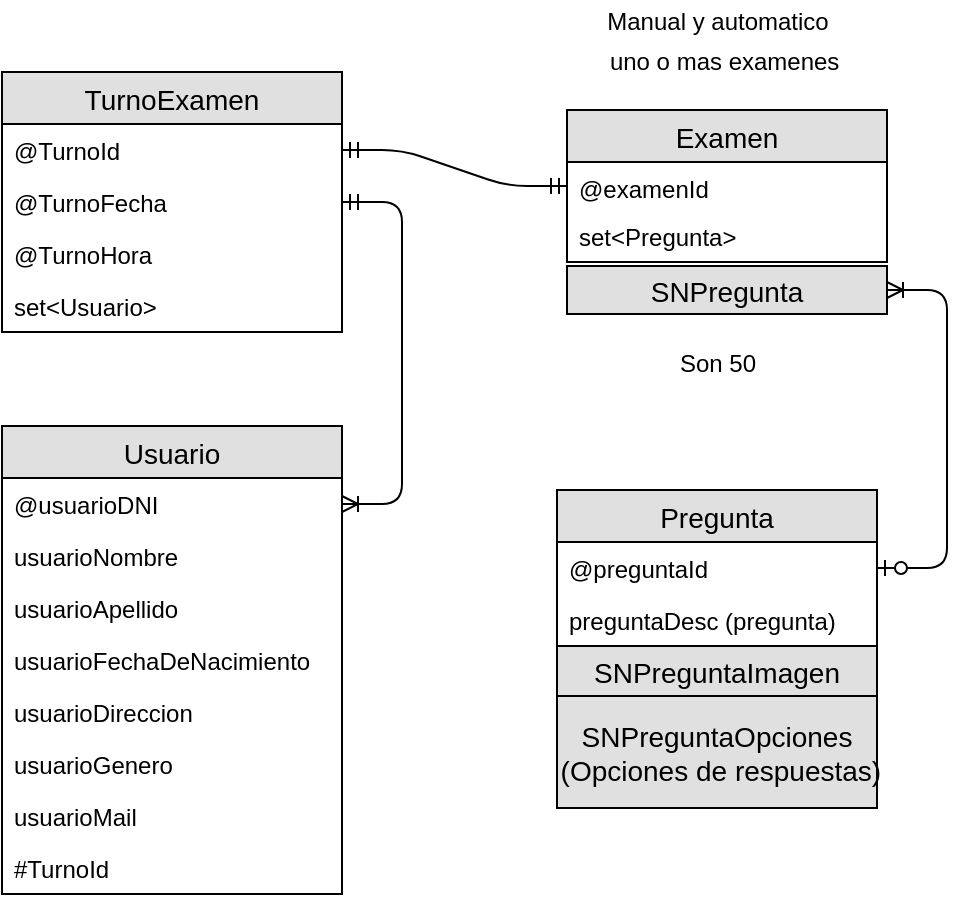 <mxfile version="12.2.3" type="google" pages="1"><diagram id="G_xEM3ju_qdMT6NTSVNw" name="Page-1"><mxGraphModel dx="854" dy="388" grid="1" gridSize="10" guides="1" tooltips="1" connect="1" arrows="1" fold="1" page="1" pageScale="1" pageWidth="827" pageHeight="1169" math="0" shadow="0"><root><mxCell id="0"/><mxCell id="1" parent="0"/><mxCell id="JiwpF6RqoBSx3LBzPysv-1" value="Examen" style="swimlane;fontStyle=0;childLayout=stackLayout;horizontal=1;startSize=26;fillColor=#e0e0e0;horizontalStack=0;resizeParent=1;resizeParentMax=0;resizeLast=0;collapsible=1;marginBottom=0;swimlaneFillColor=#ffffff;align=center;fontSize=14;fontColor=#000000;" parent="1" vertex="1"><mxGeometry x="482.5" y="215" width="160" height="76" as="geometry"/></mxCell><mxCell id="JiwpF6RqoBSx3LBzPysv-2" value="@examenId" style="text;strokeColor=none;fillColor=none;spacingLeft=4;spacingRight=4;overflow=hidden;rotatable=0;points=[[0,0.5],[1,0.5]];portConstraint=eastwest;fontSize=12;fontColor=#000000;" parent="JiwpF6RqoBSx3LBzPysv-1" vertex="1"><mxGeometry y="26" width="160" height="24" as="geometry"/></mxCell><mxCell id="JiwpF6RqoBSx3LBzPysv-3" value="set&lt;Pregunta&gt;" style="text;strokeColor=none;fillColor=none;spacingLeft=4;spacingRight=4;overflow=hidden;rotatable=0;points=[[0,0.5],[1,0.5]];portConstraint=eastwest;fontSize=12;fontColor=#000000;" parent="JiwpF6RqoBSx3LBzPysv-1" vertex="1"><mxGeometry y="50" width="160" height="26" as="geometry"/></mxCell><mxCell id="JiwpF6RqoBSx3LBzPysv-11" value="SNPreguntaImagen" style="text;align=center;verticalAlign=middle;spacingLeft=4;spacingRight=4;strokeColor=#000000;fillColor=#e0e0e0;rotatable=0;points=[[0,0.5],[1,0.5]];portConstraint=eastwest;fontSize=14;fontColor=#000000;" parent="1" vertex="1"><mxGeometry x="477.5" y="483" width="160" height="25" as="geometry"/></mxCell><mxCell id="JiwpF6RqoBSx3LBzPysv-12" value="SNPreguntaOpciones&#10; (Opciones de respuestas)" style="text;align=center;verticalAlign=middle;spacingLeft=4;spacingRight=4;strokeColor=#000000;fillColor=#e0e0e0;rotatable=0;points=[[0,0.5],[1,0.5]];portConstraint=eastwest;fontSize=14;fontColor=#000000;" parent="1" vertex="1"><mxGeometry x="477.5" y="508" width="160" height="56" as="geometry"/></mxCell><mxCell id="JiwpF6RqoBSx3LBzPysv-14" value="SNPregunta" style="text;align=center;verticalAlign=middle;spacingLeft=4;spacingRight=4;strokeColor=#000000;fillColor=#e0e0e0;rotatable=0;points=[[0,0.5],[1,0.5]];portConstraint=eastwest;fontSize=14;fontColor=#000000;" parent="1" vertex="1"><mxGeometry x="482.5" y="293" width="160" height="24" as="geometry"/></mxCell><mxCell id="JiwpF6RqoBSx3LBzPysv-15" value="Pregunta" style="swimlane;fontStyle=0;childLayout=stackLayout;horizontal=1;startSize=26;fillColor=#e0e0e0;horizontalStack=0;resizeParent=1;resizeParentMax=0;resizeLast=0;collapsible=1;marginBottom=0;swimlaneFillColor=#ffffff;align=center;fontSize=14;fontColor=#000000;" parent="1" vertex="1"><mxGeometry x="477.5" y="405" width="160" height="78" as="geometry"/></mxCell><mxCell id="JiwpF6RqoBSx3LBzPysv-16" value="@preguntaId" style="text;strokeColor=none;fillColor=none;spacingLeft=4;spacingRight=4;overflow=hidden;rotatable=0;points=[[0,0.5],[1,0.5]];portConstraint=eastwest;fontSize=12;fontColor=#000000;" parent="JiwpF6RqoBSx3LBzPysv-15" vertex="1"><mxGeometry y="26" width="160" height="26" as="geometry"/></mxCell><mxCell id="JiwpF6RqoBSx3LBzPysv-17" value="preguntaDesc (pregunta)" style="text;strokeColor=none;fillColor=none;spacingLeft=4;spacingRight=4;overflow=hidden;rotatable=0;points=[[0,0.5],[1,0.5]];portConstraint=eastwest;fontSize=12;fontColor=#000000;" parent="JiwpF6RqoBSx3LBzPysv-15" vertex="1"><mxGeometry y="52" width="160" height="26" as="geometry"/></mxCell><mxCell id="JiwpF6RqoBSx3LBzPysv-24" value="Usuario" style="swimlane;fontStyle=0;childLayout=stackLayout;horizontal=1;startSize=26;fillColor=#e0e0e0;horizontalStack=0;resizeParent=1;resizeParentMax=0;resizeLast=0;collapsible=1;marginBottom=0;swimlaneFillColor=#ffffff;align=center;fontSize=14;fontColor=#000000;" parent="1" vertex="1"><mxGeometry x="200" y="373" width="170" height="234" as="geometry"/></mxCell><mxCell id="JiwpF6RqoBSx3LBzPysv-26" value="@usuarioDNI" style="text;strokeColor=none;fillColor=none;spacingLeft=4;spacingRight=4;overflow=hidden;rotatable=0;points=[[0,0.5],[1,0.5]];portConstraint=eastwest;fontSize=12;fontColor=#000000;" parent="JiwpF6RqoBSx3LBzPysv-24" vertex="1"><mxGeometry y="26" width="170" height="26" as="geometry"/></mxCell><mxCell id="JiwpF6RqoBSx3LBzPysv-28" value="usuarioNombre" style="text;strokeColor=none;fillColor=none;spacingLeft=4;spacingRight=4;overflow=hidden;rotatable=0;points=[[0,0.5],[1,0.5]];portConstraint=eastwest;fontSize=12;fontColor=#000000;" parent="JiwpF6RqoBSx3LBzPysv-24" vertex="1"><mxGeometry y="52" width="170" height="26" as="geometry"/></mxCell><mxCell id="JiwpF6RqoBSx3LBzPysv-27" value="usuarioApellido" style="text;strokeColor=none;fillColor=none;spacingLeft=4;spacingRight=4;overflow=hidden;rotatable=0;points=[[0,0.5],[1,0.5]];portConstraint=eastwest;fontSize=12;fontColor=#000000;" parent="JiwpF6RqoBSx3LBzPysv-24" vertex="1"><mxGeometry y="78" width="170" height="26" as="geometry"/></mxCell><mxCell id="JiwpF6RqoBSx3LBzPysv-31" value="usuarioFechaDeNacimiento" style="text;strokeColor=none;fillColor=none;spacingLeft=4;spacingRight=4;overflow=hidden;rotatable=0;points=[[0,0.5],[1,0.5]];portConstraint=eastwest;fontSize=12;fontColor=#000000;" parent="JiwpF6RqoBSx3LBzPysv-24" vertex="1"><mxGeometry y="104" width="170" height="26" as="geometry"/></mxCell><mxCell id="JiwpF6RqoBSx3LBzPysv-30" value="usuarioDireccion" style="text;strokeColor=none;fillColor=none;spacingLeft=4;spacingRight=4;overflow=hidden;rotatable=0;points=[[0,0.5],[1,0.5]];portConstraint=eastwest;fontSize=12;fontColor=#000000;" parent="JiwpF6RqoBSx3LBzPysv-24" vertex="1"><mxGeometry y="130" width="170" height="26" as="geometry"/></mxCell><mxCell id="JiwpF6RqoBSx3LBzPysv-29" value="usuarioGenero" style="text;strokeColor=none;fillColor=none;spacingLeft=4;spacingRight=4;overflow=hidden;rotatable=0;points=[[0,0.5],[1,0.5]];portConstraint=eastwest;fontSize=12;fontColor=#000000;" parent="JiwpF6RqoBSx3LBzPysv-24" vertex="1"><mxGeometry y="156" width="170" height="26" as="geometry"/></mxCell><mxCell id="JiwpF6RqoBSx3LBzPysv-32" value="usuarioMail" style="text;strokeColor=none;fillColor=none;spacingLeft=4;spacingRight=4;overflow=hidden;rotatable=0;points=[[0,0.5],[1,0.5]];portConstraint=eastwest;fontSize=12;fontColor=#000000;" parent="JiwpF6RqoBSx3LBzPysv-24" vertex="1"><mxGeometry y="182" width="170" height="26" as="geometry"/></mxCell><mxCell id="FaqLX7bP1X-kMNLe-5Ph-3" value="#TurnoId" style="text;strokeColor=none;fillColor=none;spacingLeft=4;spacingRight=4;overflow=hidden;rotatable=0;points=[[0,0.5],[1,0.5]];portConstraint=eastwest;fontSize=12;fontColor=#000000;" parent="JiwpF6RqoBSx3LBzPysv-24" vertex="1"><mxGeometry y="208" width="170" height="26" as="geometry"/></mxCell><mxCell id="JiwpF6RqoBSx3LBzPysv-35" value="" style="edgeStyle=entityRelationEdgeStyle;fontSize=12;html=1;endArrow=ERoneToMany;startArrow=ERmandOne;" parent="1" source="nG7BXWzoaNEJGEftnWy6-16" target="JiwpF6RqoBSx3LBzPysv-26" edge="1"><mxGeometry width="100" height="100" relative="1" as="geometry"><mxPoint x="330" y="427" as="sourcePoint"/><mxPoint x="305" y="410" as="targetPoint"/></mxGeometry></mxCell><mxCell id="JiwpF6RqoBSx3LBzPysv-36" value="" style="edgeStyle=entityRelationEdgeStyle;fontSize=12;html=1;endArrow=ERoneToMany;startArrow=ERzeroToOne;" parent="1" source="JiwpF6RqoBSx3LBzPysv-16" target="JiwpF6RqoBSx3LBzPysv-14" edge="1"><mxGeometry width="100" height="100" relative="1" as="geometry"><mxPoint x="790" y="437.5" as="sourcePoint"/><mxPoint x="740" y="357.5" as="targetPoint"/></mxGeometry></mxCell><mxCell id="I-fS5GEppQ84g2s_c7Pf-1" value="Son 50" style="text;html=1;strokeColor=none;fillColor=none;align=center;verticalAlign=middle;whiteSpace=wrap;rounded=0;" parent="1" vertex="1"><mxGeometry x="512.5" y="332" width="90" height="20" as="geometry"/></mxCell><mxCell id="I-fS5GEppQ84g2s_c7Pf-2" value="Manual y automatico" style="text;html=1;strokeColor=none;fillColor=none;align=center;verticalAlign=middle;whiteSpace=wrap;rounded=0;" parent="1" vertex="1"><mxGeometry x="492.5" y="160.5" width="130" height="20" as="geometry"/></mxCell><mxCell id="I-fS5GEppQ84g2s_c7Pf-3" value="uno o mas examenes&amp;nbsp;" style="text;html=1;strokeColor=none;fillColor=none;align=center;verticalAlign=middle;whiteSpace=wrap;rounded=0;" parent="1" vertex="1"><mxGeometry x="482.5" y="180.5" width="160" height="20" as="geometry"/></mxCell><mxCell id="nG7BXWzoaNEJGEftnWy6-16" value="TurnoExamen" style="swimlane;fontStyle=0;childLayout=stackLayout;horizontal=1;startSize=26;fillColor=#e0e0e0;horizontalStack=0;resizeParent=1;resizeParentMax=0;resizeLast=0;collapsible=1;marginBottom=0;swimlaneFillColor=#ffffff;align=center;fontSize=14;fontColor=#000000;" parent="1" vertex="1"><mxGeometry x="200" y="196" width="170" height="130" as="geometry"/></mxCell><mxCell id="nG7BXWzoaNEJGEftnWy6-17" value="@TurnoId" style="text;strokeColor=none;fillColor=none;spacingLeft=4;spacingRight=4;overflow=hidden;rotatable=0;points=[[0,0.5],[1,0.5]];portConstraint=eastwest;fontSize=12;fontColor=#000000;" parent="nG7BXWzoaNEJGEftnWy6-16" vertex="1"><mxGeometry y="26" width="170" height="26" as="geometry"/></mxCell><mxCell id="nG7BXWzoaNEJGEftnWy6-18" value="@TurnoFecha" style="text;strokeColor=none;fillColor=none;spacingLeft=4;spacingRight=4;overflow=hidden;rotatable=0;points=[[0,0.5],[1,0.5]];portConstraint=eastwest;fontSize=12;fontColor=#000000;" parent="nG7BXWzoaNEJGEftnWy6-16" vertex="1"><mxGeometry y="52" width="170" height="26" as="geometry"/></mxCell><mxCell id="nG7BXWzoaNEJGEftnWy6-19" value="@TurnoHora" style="text;strokeColor=none;fillColor=none;spacingLeft=4;spacingRight=4;overflow=hidden;rotatable=0;points=[[0,0.5],[1,0.5]];portConstraint=eastwest;fontSize=12;fontColor=#000000;" parent="nG7BXWzoaNEJGEftnWy6-16" vertex="1"><mxGeometry y="78" width="170" height="26" as="geometry"/></mxCell><mxCell id="ILV5jzf2sSlE79jykuXo-1" value="set&lt;Usuario&gt;" style="text;strokeColor=none;fillColor=none;spacingLeft=4;spacingRight=4;overflow=hidden;rotatable=0;points=[[0,0.5],[1,0.5]];portConstraint=eastwest;fontSize=12;fontColor=#000000;" parent="nG7BXWzoaNEJGEftnWy6-16" vertex="1"><mxGeometry y="104" width="170" height="26" as="geometry"/></mxCell><mxCell id="FaqLX7bP1X-kMNLe-5Ph-4" value="" style="edgeStyle=entityRelationEdgeStyle;fontSize=12;html=1;endArrow=ERmandOne;startArrow=ERmandOne;" parent="1" source="nG7BXWzoaNEJGEftnWy6-17" target="JiwpF6RqoBSx3LBzPysv-2" edge="1"><mxGeometry width="100" height="100" relative="1" as="geometry"><mxPoint x="380" y="240" as="sourcePoint"/><mxPoint x="480" y="140" as="targetPoint"/></mxGeometry></mxCell></root></mxGraphModel></diagram></mxfile>